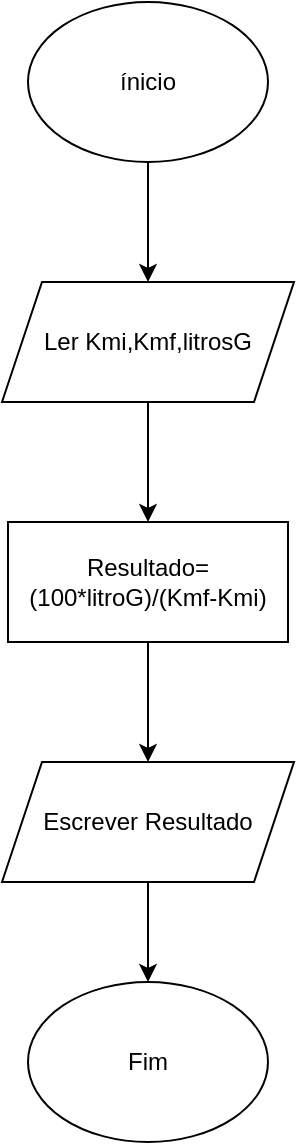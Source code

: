 <mxfile version="28.2.4">
  <diagram name="Página-1" id="txkoZ9S2GVUk5eJXNYSL">
    <mxGraphModel dx="1384" dy="788" grid="1" gridSize="10" guides="1" tooltips="1" connect="1" arrows="1" fold="1" page="1" pageScale="1" pageWidth="827" pageHeight="1169" math="0" shadow="0">
      <root>
        <mxCell id="0" />
        <mxCell id="1" parent="0" />
        <mxCell id="-sI-3u5VQC1GlCJNWJAg-1" value="Fim" style="ellipse;whiteSpace=wrap;html=1;" vertex="1" parent="1">
          <mxGeometry x="354" y="630" width="120" height="80" as="geometry" />
        </mxCell>
        <mxCell id="-sI-3u5VQC1GlCJNWJAg-5" value="" style="edgeStyle=orthogonalEdgeStyle;rounded=0;orthogonalLoop=1;jettySize=auto;html=1;" edge="1" parent="1" source="-sI-3u5VQC1GlCJNWJAg-2" target="-sI-3u5VQC1GlCJNWJAg-3">
          <mxGeometry relative="1" as="geometry" />
        </mxCell>
        <mxCell id="-sI-3u5VQC1GlCJNWJAg-2" value="ínicio" style="ellipse;whiteSpace=wrap;html=1;" vertex="1" parent="1">
          <mxGeometry x="354" y="140" width="120" height="80" as="geometry" />
        </mxCell>
        <mxCell id="-sI-3u5VQC1GlCJNWJAg-6" value="" style="edgeStyle=orthogonalEdgeStyle;rounded=0;orthogonalLoop=1;jettySize=auto;html=1;" edge="1" parent="1" source="-sI-3u5VQC1GlCJNWJAg-3" target="-sI-3u5VQC1GlCJNWJAg-4">
          <mxGeometry relative="1" as="geometry" />
        </mxCell>
        <mxCell id="-sI-3u5VQC1GlCJNWJAg-3" value="Ler Kmi,Kmf,litrosG" style="shape=parallelogram;perimeter=parallelogramPerimeter;whiteSpace=wrap;html=1;fixedSize=1;" vertex="1" parent="1">
          <mxGeometry x="341" y="280" width="146" height="60" as="geometry" />
        </mxCell>
        <mxCell id="-sI-3u5VQC1GlCJNWJAg-8" value="" style="edgeStyle=orthogonalEdgeStyle;rounded=0;orthogonalLoop=1;jettySize=auto;html=1;" edge="1" parent="1" source="-sI-3u5VQC1GlCJNWJAg-4" target="-sI-3u5VQC1GlCJNWJAg-7">
          <mxGeometry relative="1" as="geometry" />
        </mxCell>
        <mxCell id="-sI-3u5VQC1GlCJNWJAg-4" value="Resultado=&lt;div&gt;(100*litroG)/(Kmf-Kmi)&lt;/div&gt;" style="rounded=0;whiteSpace=wrap;html=1;" vertex="1" parent="1">
          <mxGeometry x="344" y="400" width="140" height="60" as="geometry" />
        </mxCell>
        <mxCell id="-sI-3u5VQC1GlCJNWJAg-9" value="" style="edgeStyle=orthogonalEdgeStyle;rounded=0;orthogonalLoop=1;jettySize=auto;html=1;" edge="1" parent="1" source="-sI-3u5VQC1GlCJNWJAg-7" target="-sI-3u5VQC1GlCJNWJAg-1">
          <mxGeometry relative="1" as="geometry" />
        </mxCell>
        <mxCell id="-sI-3u5VQC1GlCJNWJAg-7" value="Escrever Resultado" style="shape=parallelogram;perimeter=parallelogramPerimeter;whiteSpace=wrap;html=1;fixedSize=1;" vertex="1" parent="1">
          <mxGeometry x="341" y="520" width="146" height="60" as="geometry" />
        </mxCell>
      </root>
    </mxGraphModel>
  </diagram>
</mxfile>
